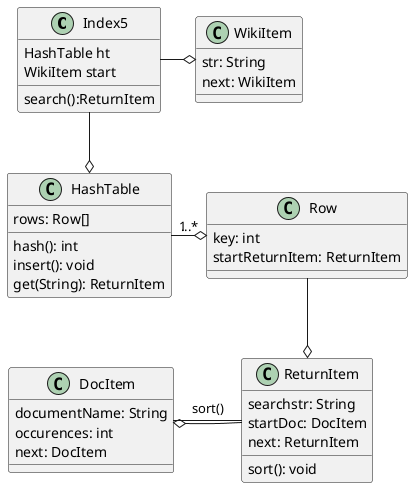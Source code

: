 @startuml
'https://plantuml.com/class-diagram

class Index5{
HashTable ht
WikiItem start
search():ReturnItem


}
Index5 -down-o HashTable
Index5 -right-o WikiItem


class WikiItem{
str: String
next: WikiItem
}

class DocItem{
documentName: String
occurences: int
next: DocItem
}

class ReturnItem{
searchstr: String
startDoc: DocItem
next: ReturnItem
sort(): void

}

ReturnItem - DocItem: sort()

class HashTable{
rows: Row[]
hash(): int
insert(): void
get(String): ReturnItem
}

class Row{
key: int
startReturnItem: ReturnItem
}
HashTable "1" -right-o "...*" Row
Row  --o  ReturnItem
ReturnItem -left-o DocItem




@enduml